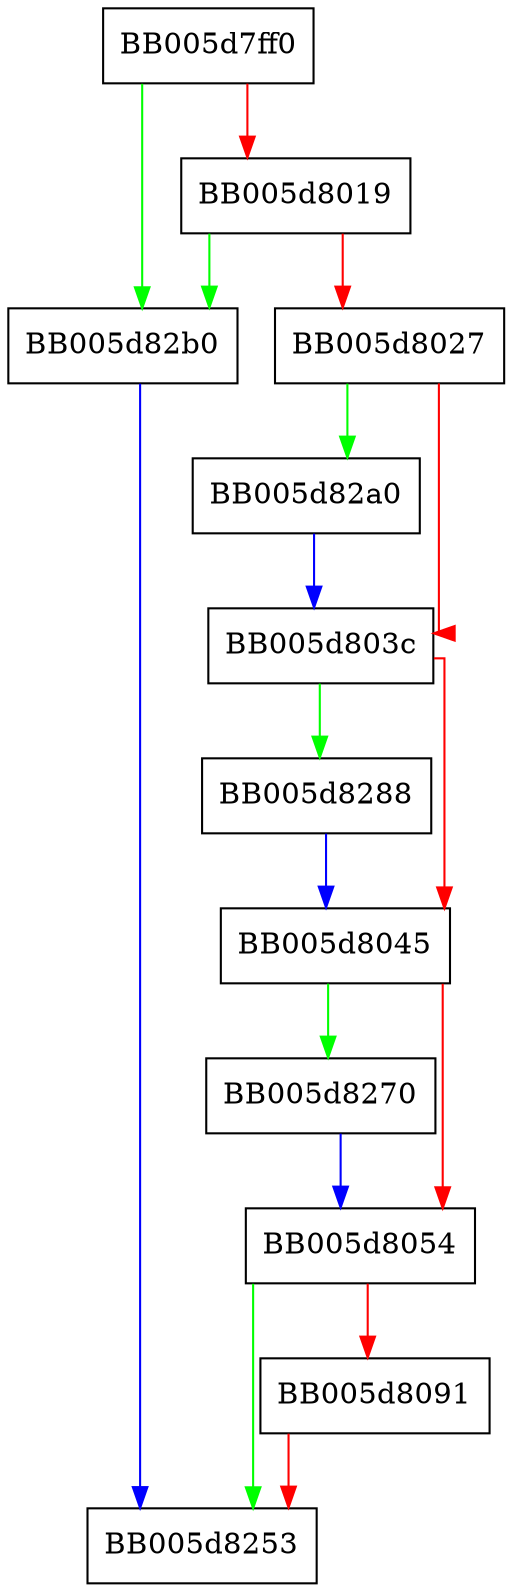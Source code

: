digraph EVP_PBE_scrypt_ex {
  node [shape="box"];
  graph [splines=ortho];
  BB005d7ff0 -> BB005d82b0 [color="green"];
  BB005d7ff0 -> BB005d8019 [color="red"];
  BB005d8019 -> BB005d82b0 [color="green"];
  BB005d8019 -> BB005d8027 [color="red"];
  BB005d8027 -> BB005d82a0 [color="green"];
  BB005d8027 -> BB005d803c [color="red"];
  BB005d803c -> BB005d8288 [color="green"];
  BB005d803c -> BB005d8045 [color="red"];
  BB005d8045 -> BB005d8270 [color="green"];
  BB005d8045 -> BB005d8054 [color="red"];
  BB005d8054 -> BB005d8253 [color="green"];
  BB005d8054 -> BB005d8091 [color="red"];
  BB005d8091 -> BB005d8253 [color="red"];
  BB005d8270 -> BB005d8054 [color="blue"];
  BB005d8288 -> BB005d8045 [color="blue"];
  BB005d82a0 -> BB005d803c [color="blue"];
  BB005d82b0 -> BB005d8253 [color="blue"];
}